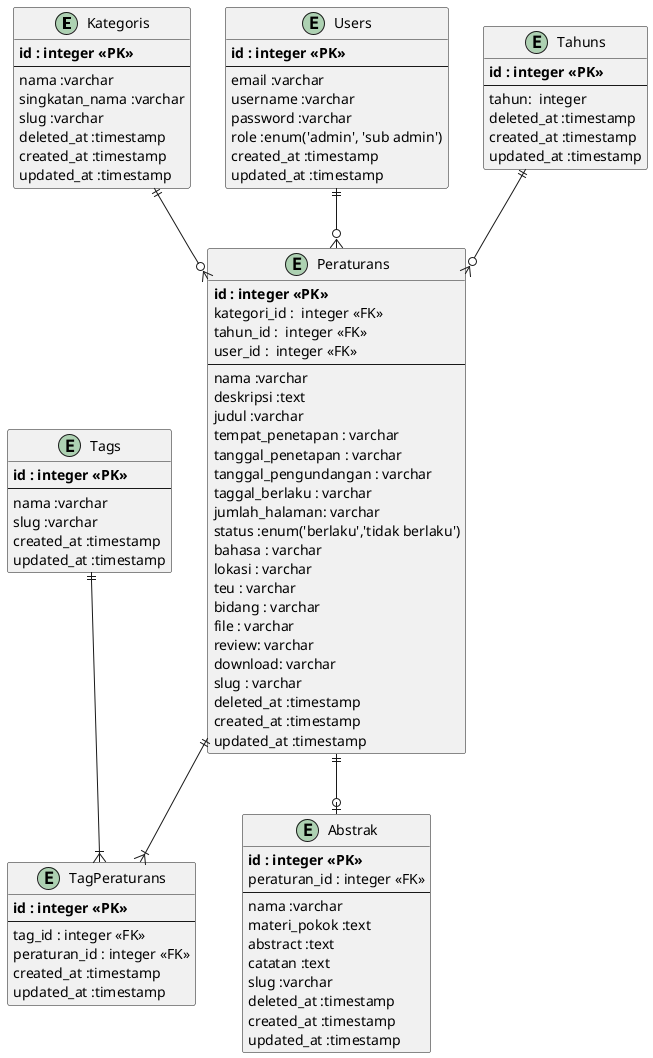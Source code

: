 @startuml JDIH FMIPA
' skinparam linetype ortho


entity Kategoris{
    **id : integer <<PK>>**
    --
    nama :varchar
    singkatan_nama :varchar
    slug :varchar
    deleted_at :timestamp
    created_at :timestamp
    updated_at :timestamp
}

entity Peraturans{
    **id : integer <<PK>>**
    kategori_id :  integer <<FK>>
    ' sumber_id :  integer <<FK>>
    tahun_id :  integer <<FK>>
    user_id :  integer <<FK>>
    --
    nama :varchar
    deskripsi :text
    judul :varchar
    tempat_penetapan : varchar
    tanggal_penetapan : varchar
    tanggal_pengundangan : varchar
    taggal_berlaku : varchar
    jumlah_halaman: varchar
    status :enum('berlaku','tidak berlaku')
    bahasa : varchar
    lokasi : varchar
    teu : varchar
    bidang : varchar
    file : varchar
    review: varchar
    download: varchar
    slug : varchar
    deleted_at :timestamp
    created_at :timestamp
    updated_at :timestamp
}


entity TagPeraturans{
    **id : integer <<PK>>**
    --
    tag_id : integer <<FK>>
    peraturan_id : integer <<FK>>
    created_at :timestamp
    updated_at :timestamp
}

entity Tags{
    **id : integer <<PK>>**
    --
    nama :varchar
    slug :varchar
    created_at :timestamp
    updated_at :timestamp
}



entity Abstrak{
    **id : integer <<PK>>**
    peraturan_id : integer <<FK>>
    --
    nama :varchar
    materi_pokok :text
    abstract :text
    catatan :text
    slug :varchar
    deleted_at :timestamp
    created_at :timestamp
    updated_at :timestamp
}

' entity Sumber{
    '     **id : integer <<PK>>**
    '     --
    '     nama :varchar
    '     slug :varchar
    '
' }

entity Users{
    **id : integer <<PK>>**
    --
    email :varchar
    username :varchar
    password :varchar
    role :enum('admin', 'sub admin')
    created_at :timestamp
    updated_at :timestamp
}

entity Tahuns{
    **id : integer <<PK>>**
    --
    tahun:  integer
    deleted_at :timestamp
    created_at :timestamp
    updated_at :timestamp
}


Users||--o{Peraturans
Tahuns||--o{Peraturans

Kategoris||--o{Peraturans
            ' Sumber||--o{
' Peraturans
Peraturans ||--|{TagPeraturans
Tags ||--|{TagPeraturans
Peraturans ||--o|Abstrak


@enduml